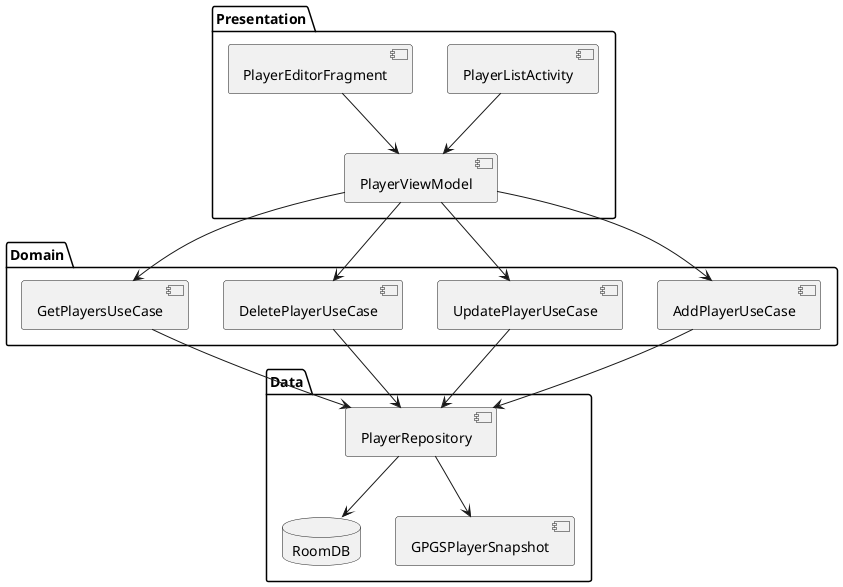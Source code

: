 @startuml
package "Presentation" {
  component PlayerListActivity
  component PlayerEditorFragment
  component PlayerViewModel
}

package "Domain" {
  component AddPlayerUseCase
  component UpdatePlayerUseCase
  component DeletePlayerUseCase
  component GetPlayersUseCase
}

package "Data" {
  component PlayerRepository
  database RoomDB
  component GPGSPlayerSnapshot
}

PlayerListActivity --> PlayerViewModel
PlayerEditorFragment --> PlayerViewModel
PlayerViewModel --> AddPlayerUseCase
PlayerViewModel --> UpdatePlayerUseCase
PlayerViewModel --> DeletePlayerUseCase
PlayerViewModel --> GetPlayersUseCase
AddPlayerUseCase --> PlayerRepository
UpdatePlayerUseCase --> PlayerRepository
DeletePlayerUseCase --> PlayerRepository
GetPlayersUseCase --> PlayerRepository
PlayerRepository --> RoomDB
PlayerRepository --> GPGSPlayerSnapshot
@enduml